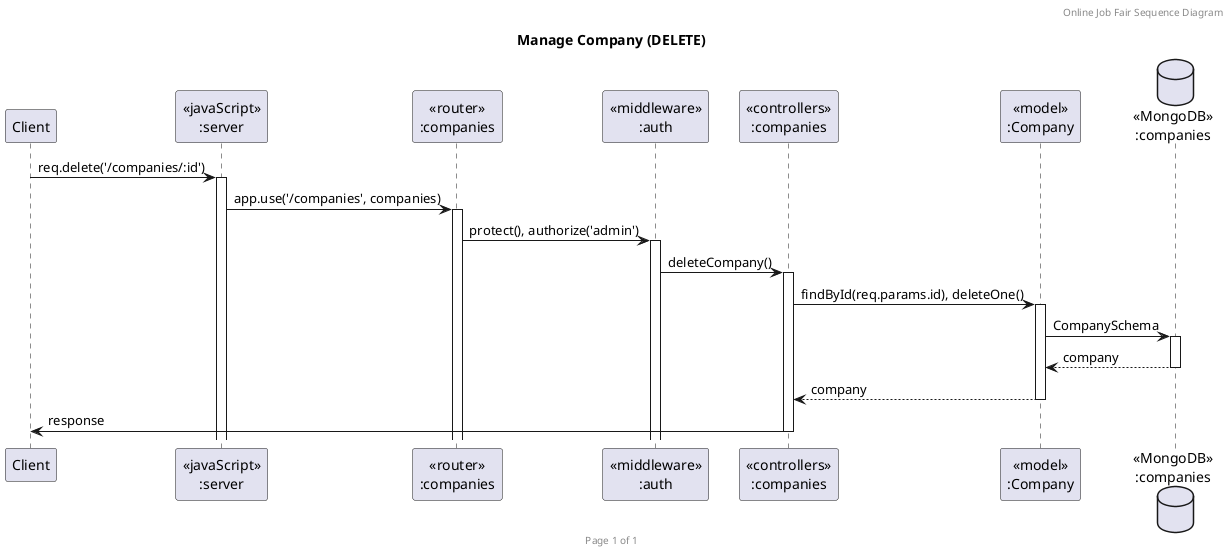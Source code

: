 @startuml Manage Company (DELETE)

header Online Job Fair Sequence Diagram
footer Page %page% of %lastpage%
title "Manage Company (DELETE)"

participant "Client" as client
participant "<<javaScript>>\n:server" as server
participant "<<router>>\n:companies" as routerCompanies
participant "<<middleware>>\n:auth" as middleAuth
participant "<<controllers>>\n:companies" as controllersCompanies
participant "<<model>>\n:Company" as modelCompany
database "<<MongoDB>>\n:companies" as CompaniesDatabase

client -> server ++: req.delete('/companies/:id')
server -> routerCompanies ++: app.use('/companies', companies)
routerCompanies -> middleAuth ++: protect(), authorize('admin')
middleAuth -> controllersCompanies ++: deleteCompany()
controllersCompanies -> modelCompany ++: findById(req.params.id), deleteOne()
modelCompany -> CompaniesDatabase ++: CompanySchema
CompaniesDatabase --> modelCompany --: company
controllersCompanies <-- modelCompany --: company
controllersCompanies -> client --: response

@enduml